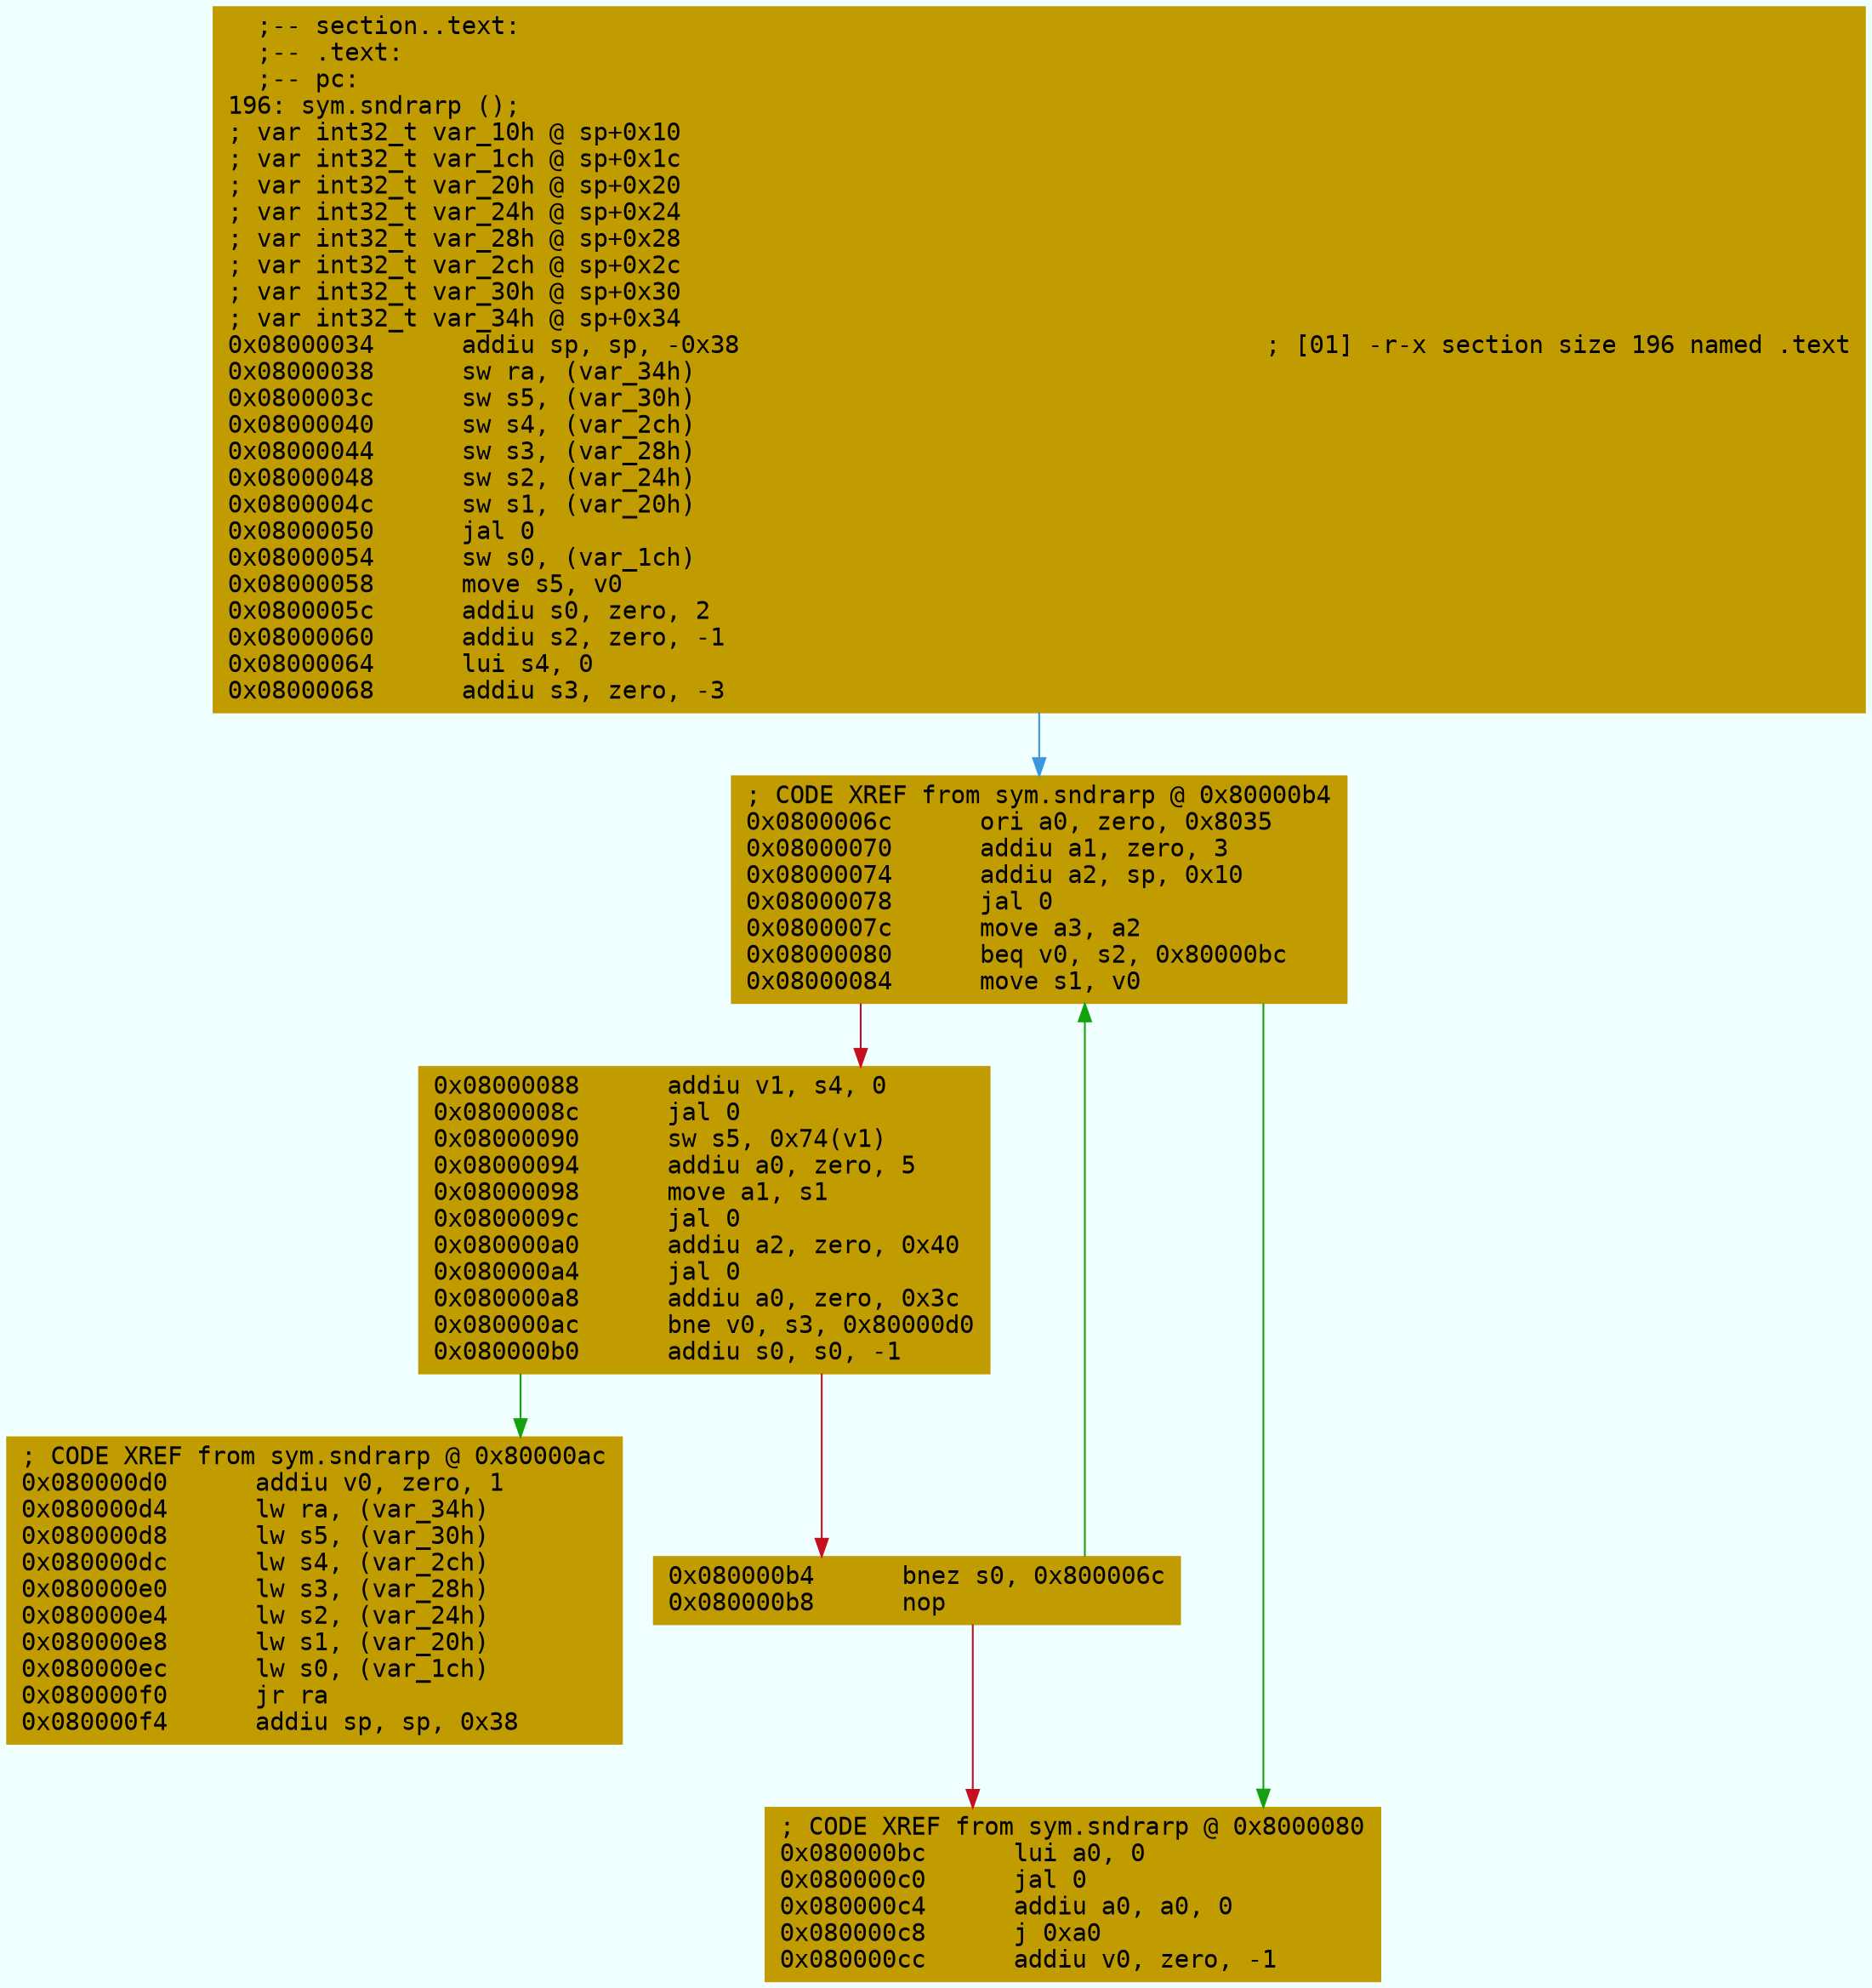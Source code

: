 digraph code {
	graph [bgcolor=azure fontsize=8 fontname="Courier" splines="ortho"];
	node [fillcolor=gray style=filled shape=box];
	edge [arrowhead="normal"];
	"0x08000034" [URL="sym.sndrarp/0x08000034", fillcolor="#c19c00",color="#c19c00", fontname="Courier",label="  ;-- section..text:\l  ;-- .text:\l  ;-- pc:\l196: sym.sndrarp ();\l; var int32_t var_10h @ sp+0x10\l; var int32_t var_1ch @ sp+0x1c\l; var int32_t var_20h @ sp+0x20\l; var int32_t var_24h @ sp+0x24\l; var int32_t var_28h @ sp+0x28\l; var int32_t var_2ch @ sp+0x2c\l; var int32_t var_30h @ sp+0x30\l; var int32_t var_34h @ sp+0x34\l0x08000034      addiu sp, sp, -0x38                                    ; [01] -r-x section size 196 named .text\l0x08000038      sw ra, (var_34h)\l0x0800003c      sw s5, (var_30h)\l0x08000040      sw s4, (var_2ch)\l0x08000044      sw s3, (var_28h)\l0x08000048      sw s2, (var_24h)\l0x0800004c      sw s1, (var_20h)\l0x08000050      jal 0\l0x08000054      sw s0, (var_1ch)\l0x08000058      move s5, v0\l0x0800005c      addiu s0, zero, 2\l0x08000060      addiu s2, zero, -1\l0x08000064      lui s4, 0\l0x08000068      addiu s3, zero, -3\l"]
	"0x0800006c" [URL="sym.sndrarp/0x0800006c", fillcolor="#c19c00",color="#c19c00", fontname="Courier",label="; CODE XREF from sym.sndrarp @ 0x80000b4\l0x0800006c      ori a0, zero, 0x8035\l0x08000070      addiu a1, zero, 3\l0x08000074      addiu a2, sp, 0x10\l0x08000078      jal 0\l0x0800007c      move a3, a2\l0x08000080      beq v0, s2, 0x80000bc\l0x08000084      move s1, v0\l"]
	"0x08000088" [URL="sym.sndrarp/0x08000088", fillcolor="#c19c00",color="#c19c00", fontname="Courier",label="0x08000088      addiu v1, s4, 0\l0x0800008c      jal 0\l0x08000090      sw s5, 0x74(v1)\l0x08000094      addiu a0, zero, 5\l0x08000098      move a1, s1\l0x0800009c      jal 0\l0x080000a0      addiu a2, zero, 0x40\l0x080000a4      jal 0\l0x080000a8      addiu a0, zero, 0x3c\l0x080000ac      bne v0, s3, 0x80000d0\l0x080000b0      addiu s0, s0, -1\l"]
	"0x080000b4" [URL="sym.sndrarp/0x080000b4", fillcolor="#c19c00",color="#c19c00", fontname="Courier",label="0x080000b4      bnez s0, 0x800006c\l0x080000b8      nop\l"]
	"0x080000bc" [URL="sym.sndrarp/0x080000bc", fillcolor="#c19c00",color="#c19c00", fontname="Courier",label="; CODE XREF from sym.sndrarp @ 0x8000080\l0x080000bc      lui a0, 0\l0x080000c0      jal 0\l0x080000c4      addiu a0, a0, 0\l0x080000c8      j 0xa0\l0x080000cc      addiu v0, zero, -1\l"]
	"0x080000d0" [URL="sym.sndrarp/0x080000d0", fillcolor="#c19c00",color="#c19c00", fontname="Courier",label="; CODE XREF from sym.sndrarp @ 0x80000ac\l0x080000d0      addiu v0, zero, 1\l0x080000d4      lw ra, (var_34h)\l0x080000d8      lw s5, (var_30h)\l0x080000dc      lw s4, (var_2ch)\l0x080000e0      lw s3, (var_28h)\l0x080000e4      lw s2, (var_24h)\l0x080000e8      lw s1, (var_20h)\l0x080000ec      lw s0, (var_1ch)\l0x080000f0      jr ra\l0x080000f4      addiu sp, sp, 0x38\l"]
        "0x08000034" -> "0x0800006c" [color="#3a96dd"];
        "0x0800006c" -> "0x080000bc" [color="#13a10e"];
        "0x0800006c" -> "0x08000088" [color="#c50f1f"];
        "0x08000088" -> "0x080000d0" [color="#13a10e"];
        "0x08000088" -> "0x080000b4" [color="#c50f1f"];
        "0x080000b4" -> "0x0800006c" [color="#13a10e"];
        "0x080000b4" -> "0x080000bc" [color="#c50f1f"];
}
